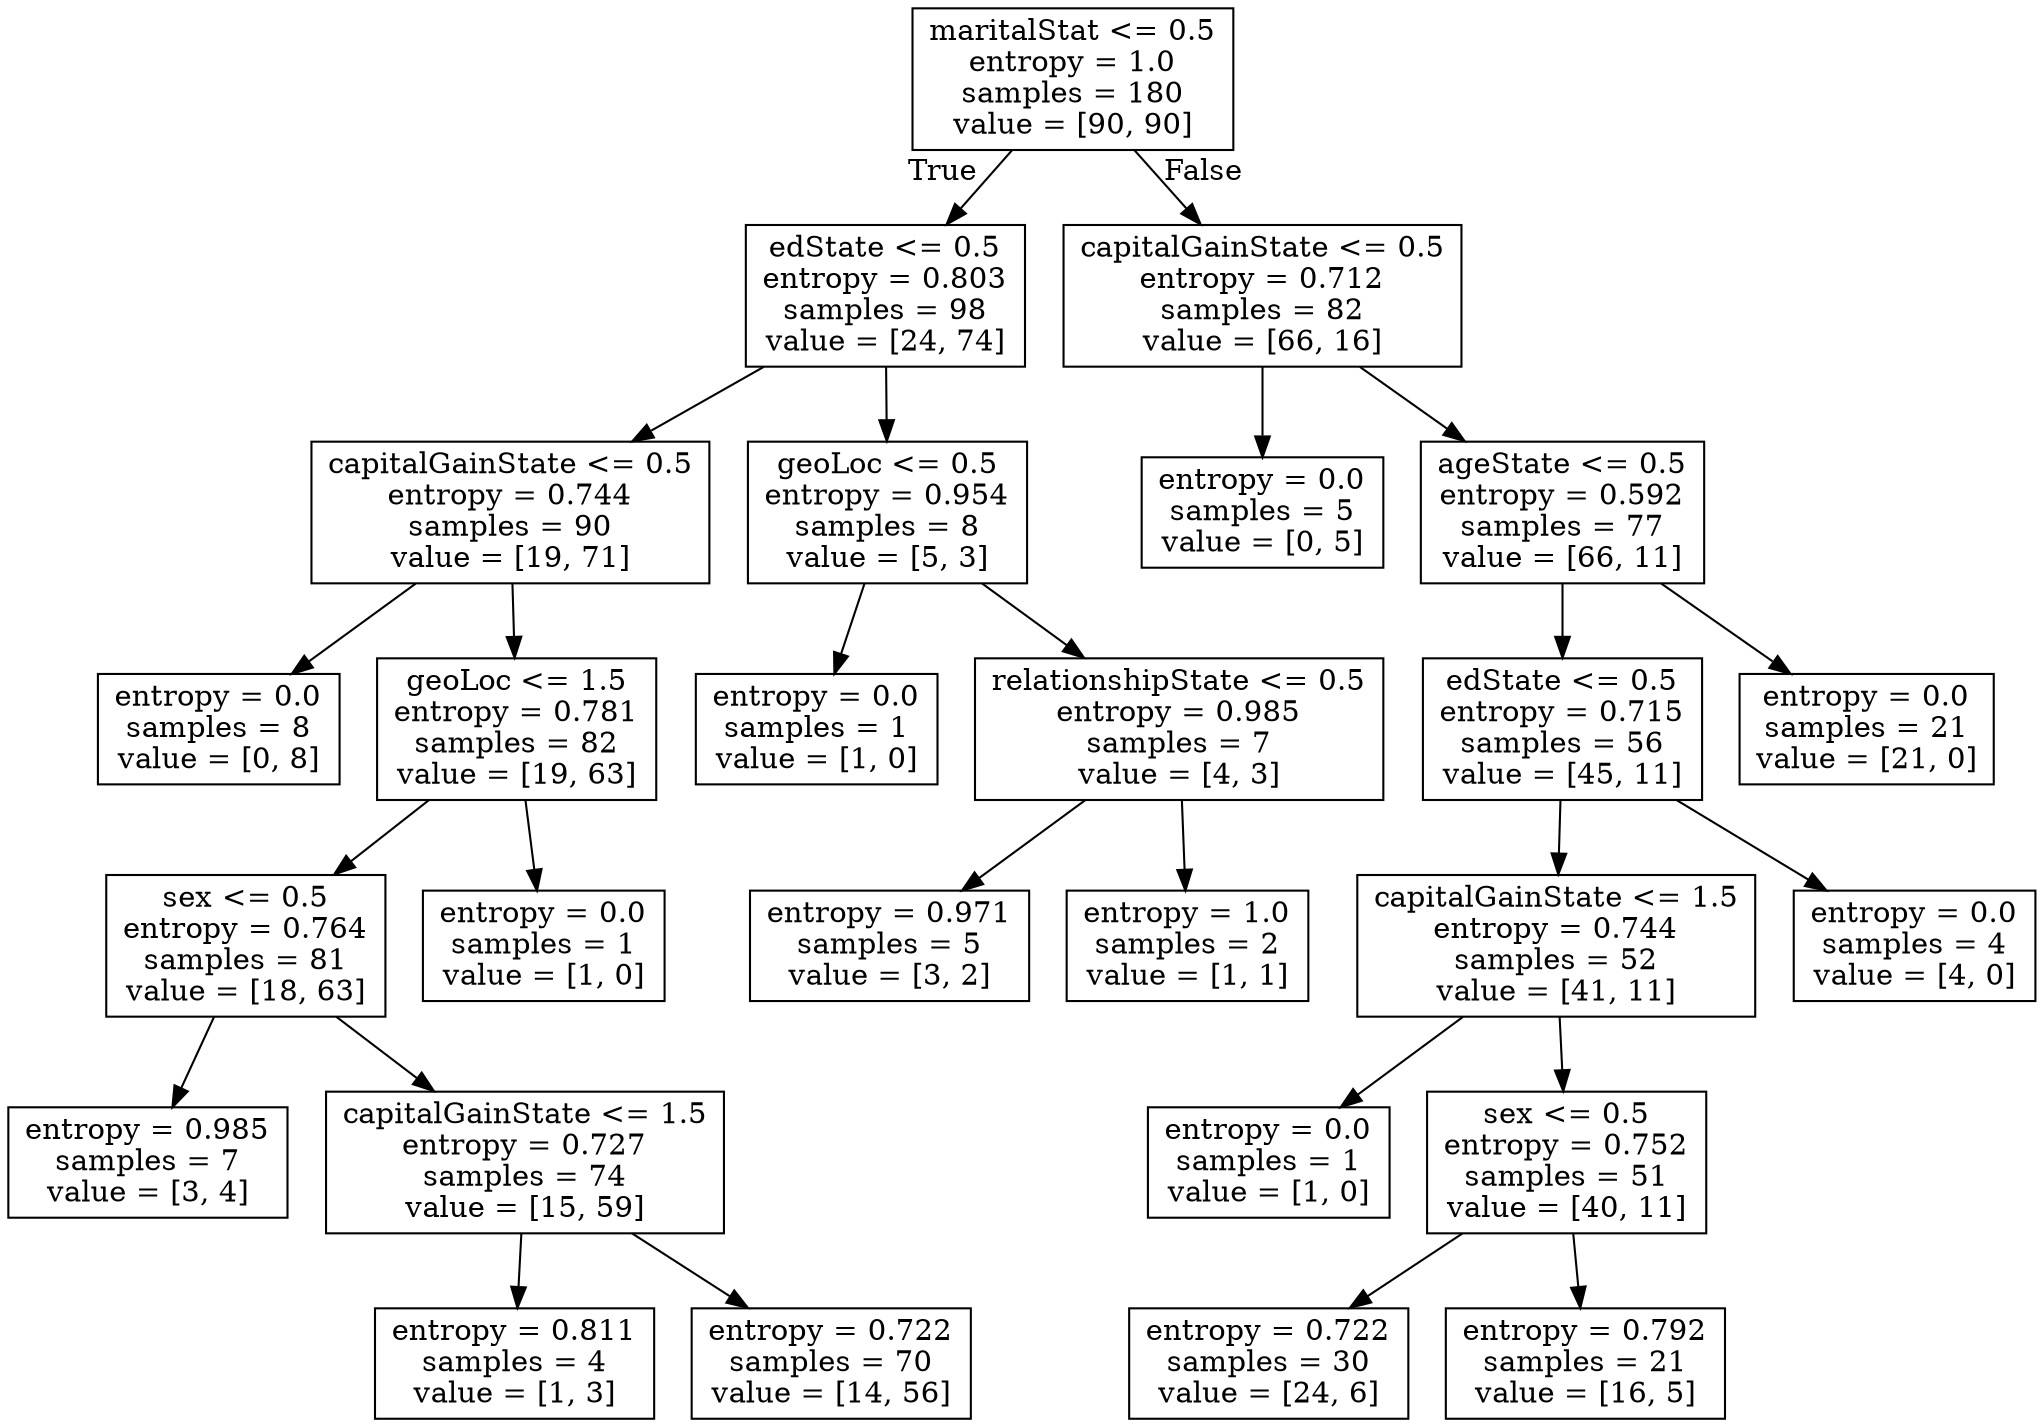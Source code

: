 digraph Tree {
node [shape=box] ;
0 [label="maritalStat <= 0.5\nentropy = 1.0\nsamples = 180\nvalue = [90, 90]"] ;
1 [label="edState <= 0.5\nentropy = 0.803\nsamples = 98\nvalue = [24, 74]"] ;
0 -> 1 [labeldistance=2.5, labelangle=45, headlabel="True"] ;
2 [label="capitalGainState <= 0.5\nentropy = 0.744\nsamples = 90\nvalue = [19, 71]"] ;
1 -> 2 ;
3 [label="entropy = 0.0\nsamples = 8\nvalue = [0, 8]"] ;
2 -> 3 ;
4 [label="geoLoc <= 1.5\nentropy = 0.781\nsamples = 82\nvalue = [19, 63]"] ;
2 -> 4 ;
5 [label="sex <= 0.5\nentropy = 0.764\nsamples = 81\nvalue = [18, 63]"] ;
4 -> 5 ;
6 [label="entropy = 0.985\nsamples = 7\nvalue = [3, 4]"] ;
5 -> 6 ;
7 [label="capitalGainState <= 1.5\nentropy = 0.727\nsamples = 74\nvalue = [15, 59]"] ;
5 -> 7 ;
8 [label="entropy = 0.811\nsamples = 4\nvalue = [1, 3]"] ;
7 -> 8 ;
9 [label="entropy = 0.722\nsamples = 70\nvalue = [14, 56]"] ;
7 -> 9 ;
10 [label="entropy = 0.0\nsamples = 1\nvalue = [1, 0]"] ;
4 -> 10 ;
11 [label="geoLoc <= 0.5\nentropy = 0.954\nsamples = 8\nvalue = [5, 3]"] ;
1 -> 11 ;
12 [label="entropy = 0.0\nsamples = 1\nvalue = [1, 0]"] ;
11 -> 12 ;
13 [label="relationshipState <= 0.5\nentropy = 0.985\nsamples = 7\nvalue = [4, 3]"] ;
11 -> 13 ;
14 [label="entropy = 0.971\nsamples = 5\nvalue = [3, 2]"] ;
13 -> 14 ;
15 [label="entropy = 1.0\nsamples = 2\nvalue = [1, 1]"] ;
13 -> 15 ;
16 [label="capitalGainState <= 0.5\nentropy = 0.712\nsamples = 82\nvalue = [66, 16]"] ;
0 -> 16 [labeldistance=2.5, labelangle=-45, headlabel="False"] ;
17 [label="entropy = 0.0\nsamples = 5\nvalue = [0, 5]"] ;
16 -> 17 ;
18 [label="ageState <= 0.5\nentropy = 0.592\nsamples = 77\nvalue = [66, 11]"] ;
16 -> 18 ;
19 [label="edState <= 0.5\nentropy = 0.715\nsamples = 56\nvalue = [45, 11]"] ;
18 -> 19 ;
20 [label="capitalGainState <= 1.5\nentropy = 0.744\nsamples = 52\nvalue = [41, 11]"] ;
19 -> 20 ;
21 [label="entropy = 0.0\nsamples = 1\nvalue = [1, 0]"] ;
20 -> 21 ;
22 [label="sex <= 0.5\nentropy = 0.752\nsamples = 51\nvalue = [40, 11]"] ;
20 -> 22 ;
23 [label="entropy = 0.722\nsamples = 30\nvalue = [24, 6]"] ;
22 -> 23 ;
24 [label="entropy = 0.792\nsamples = 21\nvalue = [16, 5]"] ;
22 -> 24 ;
25 [label="entropy = 0.0\nsamples = 4\nvalue = [4, 0]"] ;
19 -> 25 ;
26 [label="entropy = 0.0\nsamples = 21\nvalue = [21, 0]"] ;
18 -> 26 ;
}